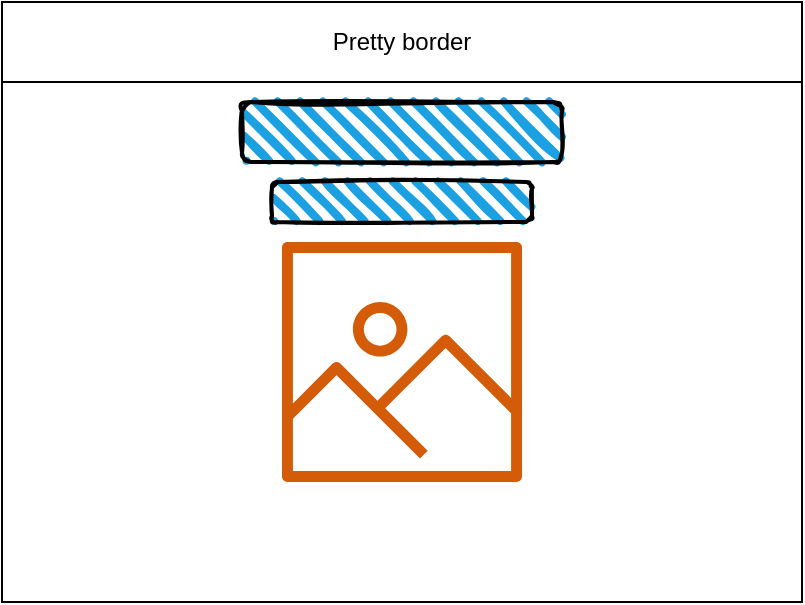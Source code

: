 <mxfile>
    <diagram id="pIaEtrtLPv3HG8r1JEND" name="Page-1">
        <mxGraphModel dx="520" dy="429" grid="1" gridSize="10" guides="1" tooltips="1" connect="1" arrows="1" fold="1" page="1" pageScale="1" pageWidth="850" pageHeight="1100" math="0" shadow="0">
            <root>
                <mxCell id="0"/>
                <mxCell id="1" parent="0"/>
                <mxCell id="2" value="" style="rounded=0;whiteSpace=wrap;html=1;" parent="1" vertex="1">
                    <mxGeometry x="80" y="80" width="400" height="300" as="geometry"/>
                </mxCell>
                <mxCell id="3" value="Pretty border" style="rounded=0;whiteSpace=wrap;html=1;" parent="1" vertex="1">
                    <mxGeometry x="80" y="80" width="400" height="40" as="geometry"/>
                </mxCell>
                <mxCell id="6" value="" style="rounded=1;whiteSpace=wrap;html=1;strokeWidth=2;fillWeight=4;hachureGap=8;hachureAngle=45;fillColor=#1ba1e2;sketch=1;" vertex="1" parent="1">
                    <mxGeometry x="200" y="130" width="160" height="30" as="geometry"/>
                </mxCell>
                <mxCell id="7" value="" style="rounded=1;whiteSpace=wrap;html=1;strokeWidth=2;fillWeight=4;hachureGap=8;hachureAngle=45;fillColor=#1ba1e2;sketch=1;" vertex="1" parent="1">
                    <mxGeometry x="215" y="170" width="130" height="20" as="geometry"/>
                </mxCell>
                <mxCell id="8" value="" style="sketch=0;outlineConnect=0;fontColor=#232F3E;gradientColor=none;fillColor=#D45B07;strokeColor=none;dashed=0;verticalLabelPosition=bottom;verticalAlign=top;align=center;html=1;fontSize=12;fontStyle=0;aspect=fixed;pointerEvents=1;shape=mxgraph.aws4.container_registry_image;" vertex="1" parent="1">
                    <mxGeometry x="220" y="200" width="120" height="120" as="geometry"/>
                </mxCell>
            </root>
        </mxGraphModel>
    </diagram>
    <diagram name="Copy of Page-1" id="8mssKomcpT1aJ2Zjd0Wm">
        <mxGraphModel dx="520" dy="429" grid="1" gridSize="10" guides="1" tooltips="1" connect="1" arrows="1" fold="1" page="1" pageScale="1" pageWidth="850" pageHeight="1100" math="0" shadow="0">
            <root>
                <mxCell id="K7vb_Bj6bpG0XJGowfF_-0"/>
                <mxCell id="K7vb_Bj6bpG0XJGowfF_-1" parent="K7vb_Bj6bpG0XJGowfF_-0"/>
                <mxCell id="K7vb_Bj6bpG0XJGowfF_-2" value="" style="rounded=0;whiteSpace=wrap;html=1;" vertex="1" parent="K7vb_Bj6bpG0XJGowfF_-1">
                    <mxGeometry x="80" y="80" width="400" height="300" as="geometry"/>
                </mxCell>
                <mxCell id="K7vb_Bj6bpG0XJGowfF_-3" value="Pretty border" style="rounded=0;whiteSpace=wrap;html=1;" vertex="1" parent="K7vb_Bj6bpG0XJGowfF_-1">
                    <mxGeometry x="80" y="80" width="400" height="40" as="geometry"/>
                </mxCell>
                <mxCell id="K7vb_Bj6bpG0XJGowfF_-4" value="" style="rounded=1;whiteSpace=wrap;html=1;strokeWidth=2;fillWeight=4;hachureGap=8;hachureAngle=45;fillColor=#1ba1e2;sketch=1;" vertex="1" parent="K7vb_Bj6bpG0XJGowfF_-1">
                    <mxGeometry x="200" y="130" width="160" height="30" as="geometry"/>
                </mxCell>
                <mxCell id="K7vb_Bj6bpG0XJGowfF_-5" value="" style="rounded=1;whiteSpace=wrap;html=1;strokeWidth=2;fillWeight=4;hachureGap=8;hachureAngle=45;fillColor=#1ba1e2;sketch=1;" vertex="1" parent="K7vb_Bj6bpG0XJGowfF_-1">
                    <mxGeometry x="215" y="170" width="130" height="20" as="geometry"/>
                </mxCell>
                <mxCell id="K7vb_Bj6bpG0XJGowfF_-6" value="" style="sketch=0;outlineConnect=0;fontColor=#232F3E;gradientColor=none;fillColor=#D45B07;strokeColor=none;dashed=0;verticalLabelPosition=bottom;verticalAlign=top;align=center;html=1;fontSize=12;fontStyle=0;aspect=fixed;pointerEvents=1;shape=mxgraph.aws4.container_registry_image;" vertex="1" parent="K7vb_Bj6bpG0XJGowfF_-1">
                    <mxGeometry x="220" y="200" width="120" height="120" as="geometry"/>
                </mxCell>
                <mxCell id="K7vb_Bj6bpG0XJGowfF_-7" value="" style="rounded=1;whiteSpace=wrap;html=1;strokeWidth=2;fillWeight=4;hachureGap=8;hachureAngle=45;fillColor=#1ba1e2;sketch=1;" vertex="1" parent="K7vb_Bj6bpG0XJGowfF_-1">
                    <mxGeometry x="220" y="340" width="120" height="10" as="geometry"/>
                </mxCell>
            </root>
        </mxGraphModel>
    </diagram>
</mxfile>